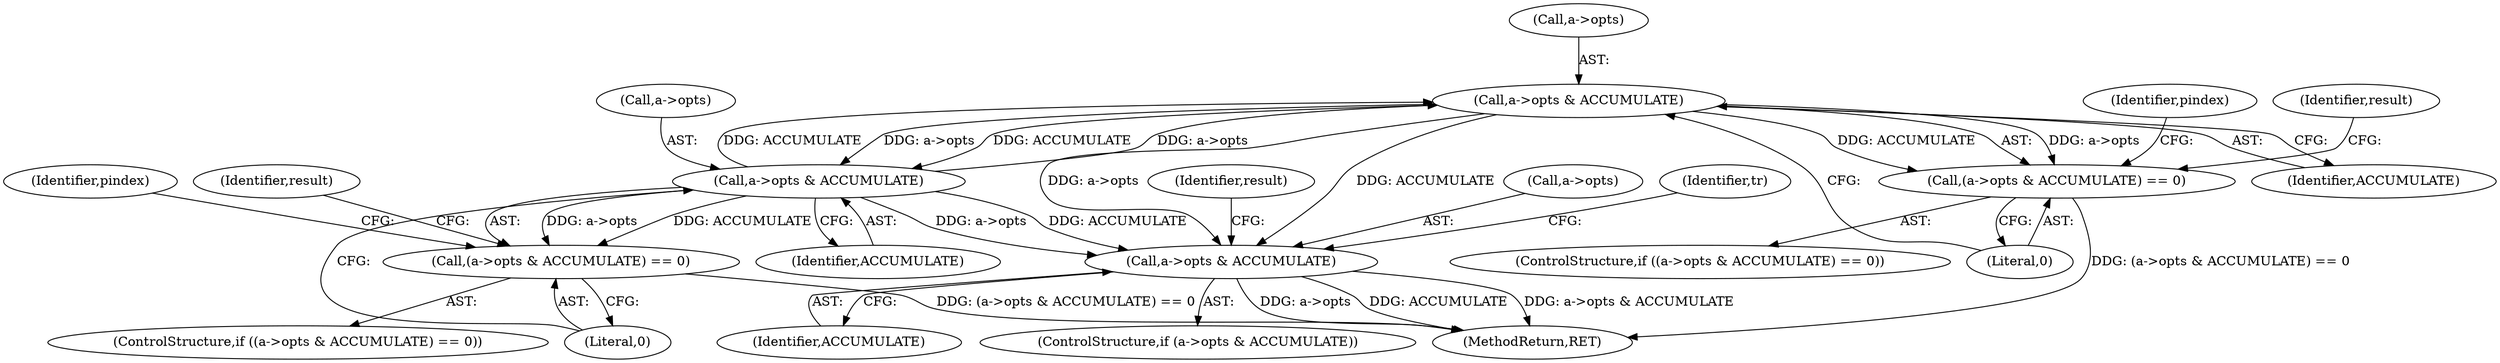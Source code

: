 digraph "0_Android_9d4853418ab2f754c2b63e091c29c5529b8b86ca_27@pointer" {
"1000466" [label="(Call,a->opts & ACCUMULATE)"];
"1000509" [label="(Call,a->opts & ACCUMULATE)"];
"1000466" [label="(Call,a->opts & ACCUMULATE)"];
"1000465" [label="(Call,(a->opts & ACCUMULATE) == 0)"];
"1000554" [label="(Call,a->opts & ACCUMULATE)"];
"1000508" [label="(Call,(a->opts & ACCUMULATE) == 0)"];
"1000465" [label="(Call,(a->opts & ACCUMULATE) == 0)"];
"1000464" [label="(ControlStructure,if ((a->opts & ACCUMULATE) == 0))"];
"1000507" [label="(ControlStructure,if ((a->opts & ACCUMULATE) == 0))"];
"1000608" [label="(Identifier,result)"];
"1000509" [label="(Call,a->opts & ACCUMULATE)"];
"1000558" [label="(Identifier,ACCUMULATE)"];
"1000513" [label="(Identifier,ACCUMULATE)"];
"1000514" [label="(Literal,0)"];
"1000508" [label="(Call,(a->opts & ACCUMULATE) == 0)"];
"1000554" [label="(Call,a->opts & ACCUMULATE)"];
"1000475" [label="(Identifier,pindex)"];
"1000510" [label="(Call,a->opts)"];
"1000466" [label="(Call,a->opts & ACCUMULATE)"];
"1000555" [label="(Call,a->opts)"];
"1000553" [label="(ControlStructure,if (a->opts & ACCUMULATE))"];
"1000518" [label="(Identifier,pindex)"];
"1000538" [label="(Identifier,result)"];
"1001128" [label="(MethodReturn,RET)"];
"1000467" [label="(Call,a->opts)"];
"1000495" [label="(Identifier,result)"];
"1000470" [label="(Identifier,ACCUMULATE)"];
"1000563" [label="(Identifier,tr)"];
"1000471" [label="(Literal,0)"];
"1000466" -> "1000465"  [label="AST: "];
"1000466" -> "1000470"  [label="CFG: "];
"1000467" -> "1000466"  [label="AST: "];
"1000470" -> "1000466"  [label="AST: "];
"1000471" -> "1000466"  [label="CFG: "];
"1000466" -> "1000465"  [label="DDG: a->opts"];
"1000466" -> "1000465"  [label="DDG: ACCUMULATE"];
"1000509" -> "1000466"  [label="DDG: a->opts"];
"1000509" -> "1000466"  [label="DDG: ACCUMULATE"];
"1000466" -> "1000509"  [label="DDG: a->opts"];
"1000466" -> "1000509"  [label="DDG: ACCUMULATE"];
"1000466" -> "1000554"  [label="DDG: a->opts"];
"1000466" -> "1000554"  [label="DDG: ACCUMULATE"];
"1000509" -> "1000508"  [label="AST: "];
"1000509" -> "1000513"  [label="CFG: "];
"1000510" -> "1000509"  [label="AST: "];
"1000513" -> "1000509"  [label="AST: "];
"1000514" -> "1000509"  [label="CFG: "];
"1000509" -> "1000508"  [label="DDG: a->opts"];
"1000509" -> "1000508"  [label="DDG: ACCUMULATE"];
"1000509" -> "1000554"  [label="DDG: a->opts"];
"1000509" -> "1000554"  [label="DDG: ACCUMULATE"];
"1000465" -> "1000464"  [label="AST: "];
"1000465" -> "1000471"  [label="CFG: "];
"1000471" -> "1000465"  [label="AST: "];
"1000475" -> "1000465"  [label="CFG: "];
"1000495" -> "1000465"  [label="CFG: "];
"1000465" -> "1001128"  [label="DDG: (a->opts & ACCUMULATE) == 0"];
"1000554" -> "1000553"  [label="AST: "];
"1000554" -> "1000558"  [label="CFG: "];
"1000555" -> "1000554"  [label="AST: "];
"1000558" -> "1000554"  [label="AST: "];
"1000563" -> "1000554"  [label="CFG: "];
"1000608" -> "1000554"  [label="CFG: "];
"1000554" -> "1001128"  [label="DDG: a->opts & ACCUMULATE"];
"1000554" -> "1001128"  [label="DDG: a->opts"];
"1000554" -> "1001128"  [label="DDG: ACCUMULATE"];
"1000508" -> "1000507"  [label="AST: "];
"1000508" -> "1000514"  [label="CFG: "];
"1000514" -> "1000508"  [label="AST: "];
"1000518" -> "1000508"  [label="CFG: "];
"1000538" -> "1000508"  [label="CFG: "];
"1000508" -> "1001128"  [label="DDG: (a->opts & ACCUMULATE) == 0"];
}
